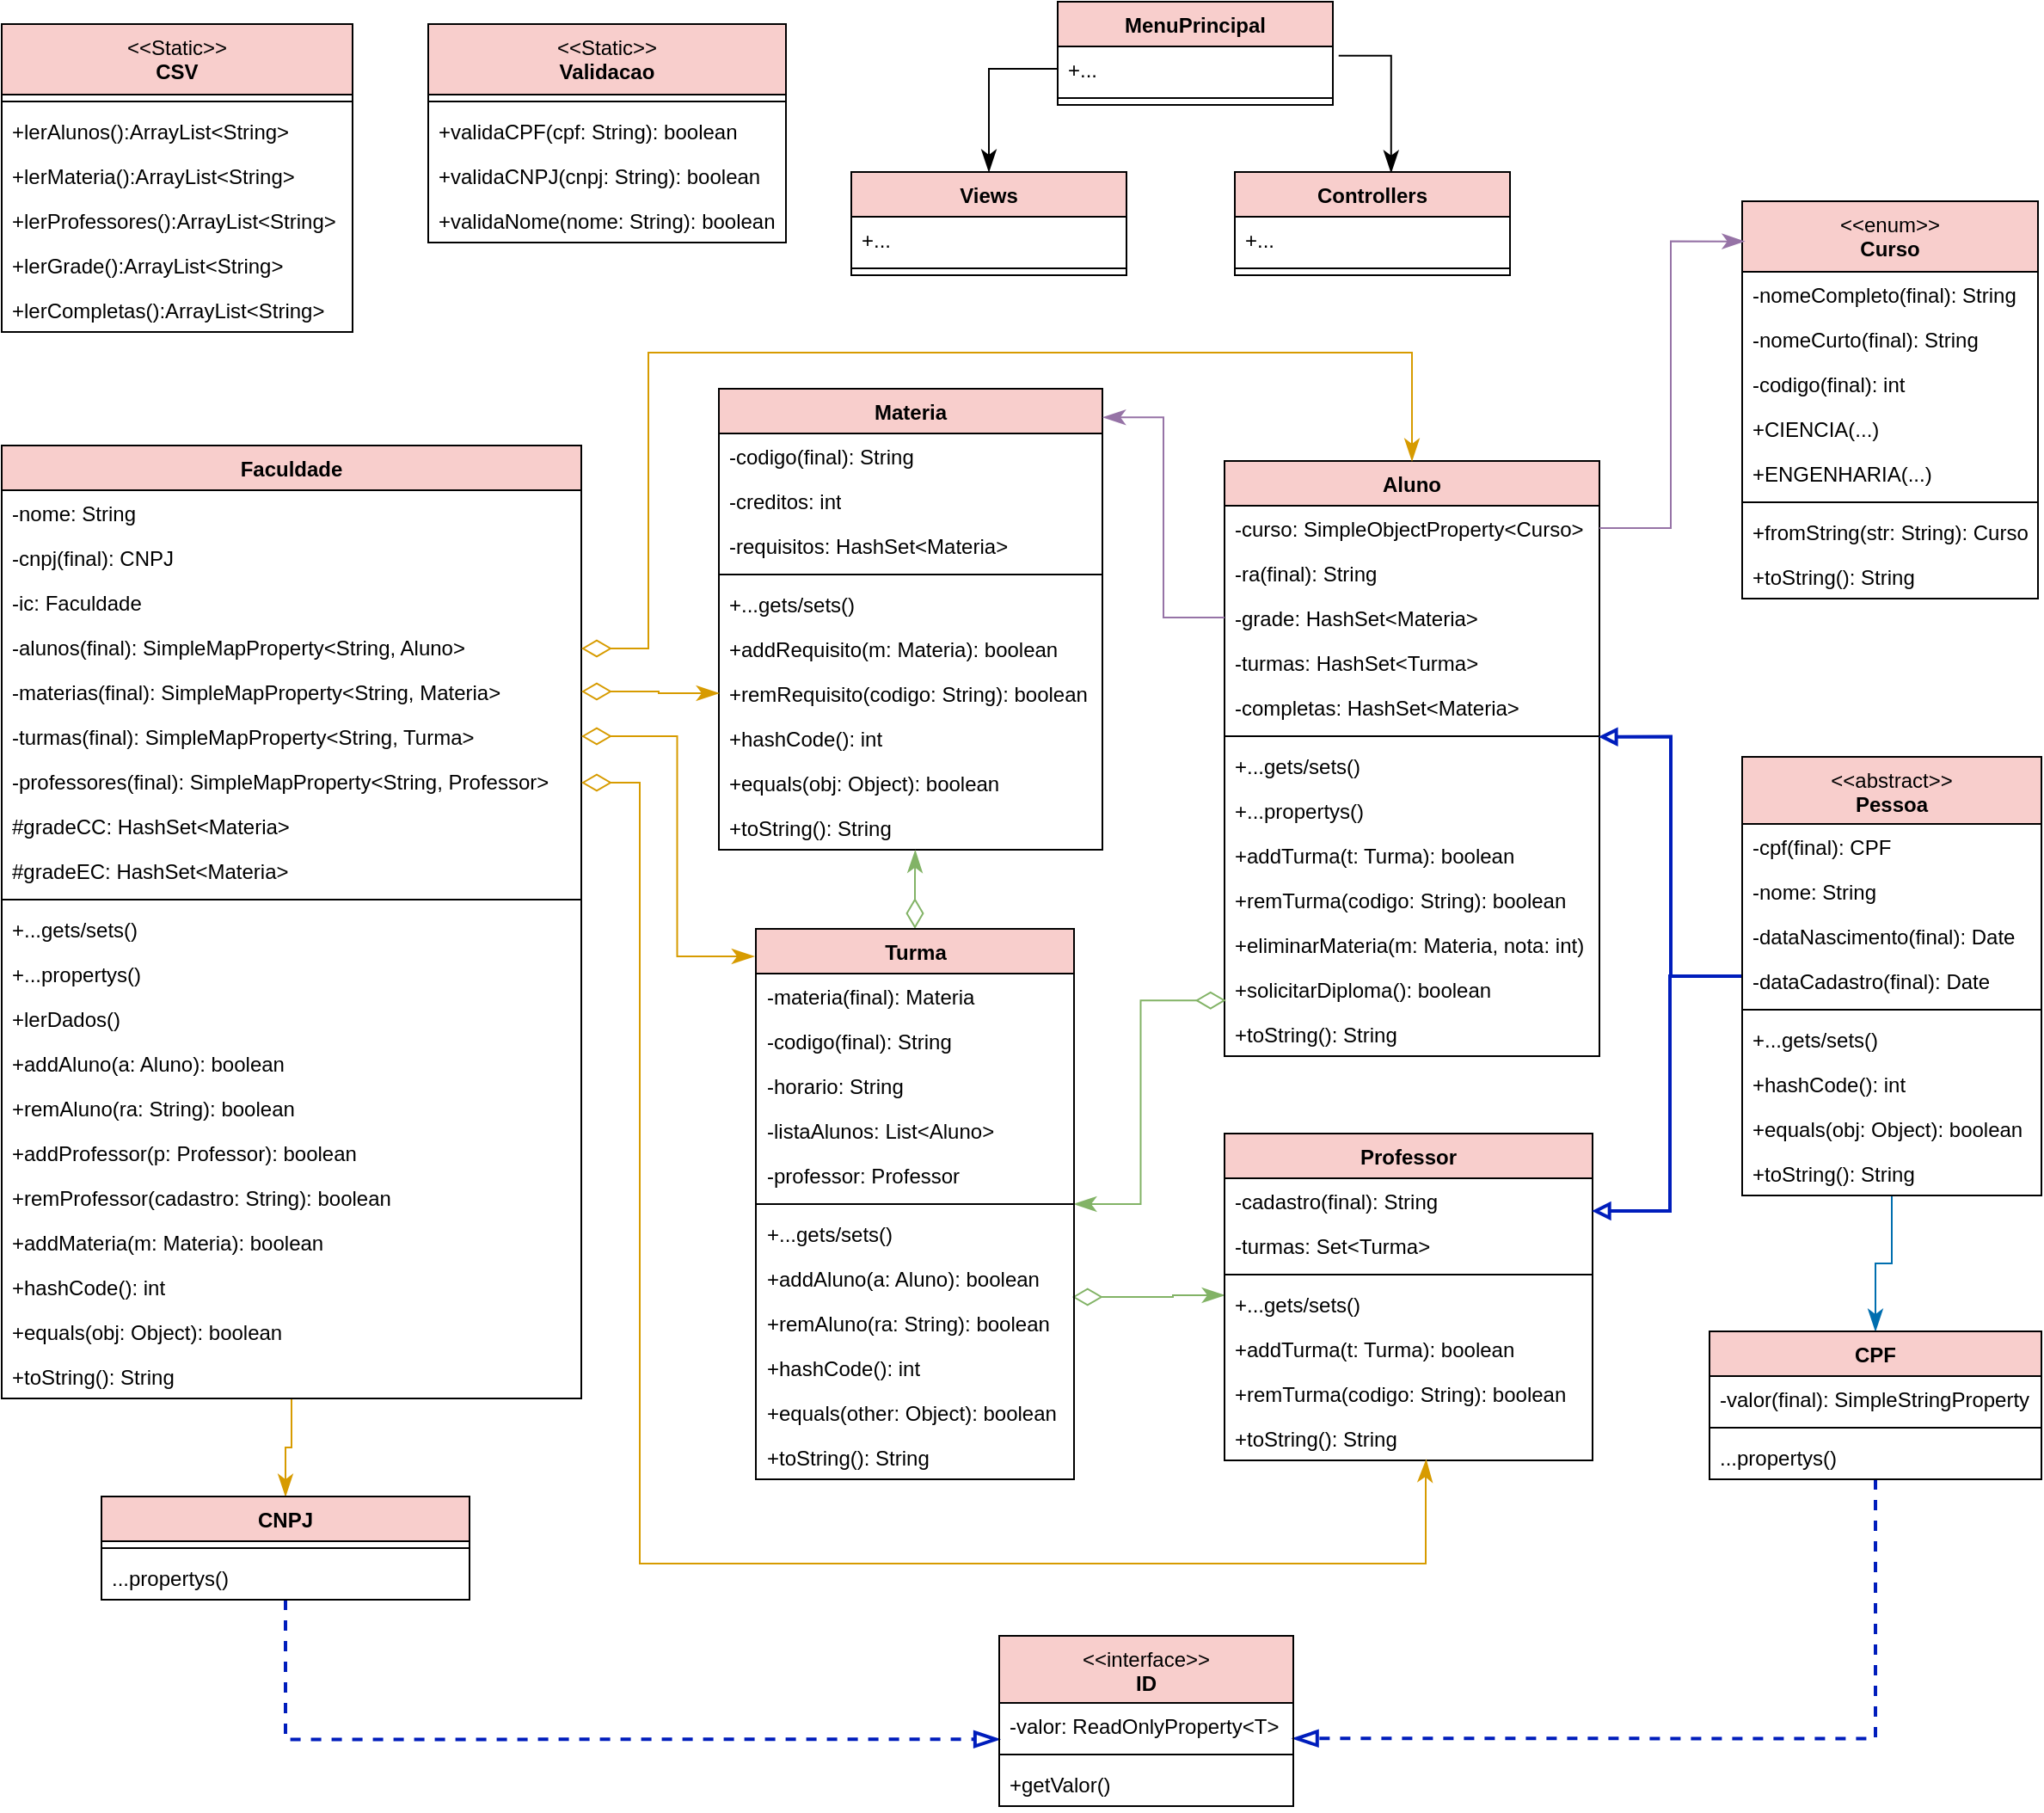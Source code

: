 <mxfile version="21.5.0" type="google">
  <diagram id="C5RBs43oDa-KdzZeNtuy" name="Page-1">
    <mxGraphModel grid="0" page="1" gridSize="10" guides="1" tooltips="1" connect="1" arrows="1" fold="1" pageScale="1" pageWidth="1654" pageHeight="1169" background="#ffffff" math="0" shadow="0">
      <root>
        <mxCell id="WIyWlLk6GJQsqaUBKTNV-0" />
        <mxCell id="WIyWlLk6GJQsqaUBKTNV-1" parent="WIyWlLk6GJQsqaUBKTNV-0" />
        <mxCell id="einmmP2v_yKHaQyav1yB-20" style="edgeStyle=orthogonalEdgeStyle;rounded=0;orthogonalLoop=1;jettySize=auto;html=1;entryX=0.5;entryY=0;entryDx=0;entryDy=0;endArrow=classicThin;endFill=1;endSize=10;fillColor=#ffe6cc;strokeColor=#d79b00;" edge="1" parent="WIyWlLk6GJQsqaUBKTNV-1" source="zkfFHV4jXpPFQw0GAbJ--0" target="j4UPO-JbJto8feKGCn2I-10">
          <mxGeometry relative="1" as="geometry" />
        </mxCell>
        <mxCell id="zkfFHV4jXpPFQw0GAbJ--0" value="Faculdade" style="swimlane;fontStyle=1;align=center;verticalAlign=top;childLayout=stackLayout;horizontal=1;startSize=26;horizontalStack=0;resizeParent=1;resizeLast=0;collapsible=1;marginBottom=0;rounded=0;shadow=0;strokeWidth=1;fillColor=#f8cecc;strokeColor=#000000;" vertex="1" parent="WIyWlLk6GJQsqaUBKTNV-1">
          <mxGeometry x="24" y="279" width="337" height="554" as="geometry">
            <mxRectangle x="220" y="120" width="160" height="26" as="alternateBounds" />
          </mxGeometry>
        </mxCell>
        <mxCell id="zkfFHV4jXpPFQw0GAbJ--1" value="-nome: String" style="text;align=left;verticalAlign=top;spacingLeft=4;spacingRight=4;overflow=hidden;rotatable=0;points=[[0,0.5],[1,0.5]];portConstraint=eastwest;" vertex="1" parent="zkfFHV4jXpPFQw0GAbJ--0">
          <mxGeometry y="26" width="337" height="26" as="geometry" />
        </mxCell>
        <mxCell id="zkfFHV4jXpPFQw0GAbJ--2" value="-cnpj(final): CNPJ" style="text;align=left;verticalAlign=top;spacingLeft=4;spacingRight=4;overflow=hidden;rotatable=0;points=[[0,0.5],[1,0.5]];portConstraint=eastwest;rounded=0;shadow=0;html=0;strokeColor=none;" vertex="1" parent="zkfFHV4jXpPFQw0GAbJ--0">
          <mxGeometry y="52" width="337" height="26" as="geometry" />
        </mxCell>
        <mxCell id="dNu14H7nWI736_Bt5xjS-25" value="-ic: Faculdade" style="text;strokeColor=none;fillColor=none;align=left;verticalAlign=top;spacingLeft=4;spacingRight=4;overflow=hidden;rotatable=0;points=[[0,0.5],[1,0.5]];portConstraint=eastwest;whiteSpace=wrap;html=1;" vertex="1" parent="zkfFHV4jXpPFQw0GAbJ--0">
          <mxGeometry y="78" width="337" height="26" as="geometry" />
        </mxCell>
        <mxCell id="2K3gw-N-_aGc9L_W_P5B-11" value="-alunos(final): SimpleMapProperty&amp;lt;String, Aluno&amp;gt;" style="text;strokeColor=none;fillColor=none;align=left;verticalAlign=top;spacingLeft=4;spacingRight=4;overflow=hidden;rotatable=0;points=[[0,0.5],[1,0.5]];portConstraint=eastwest;whiteSpace=wrap;html=1;" vertex="1" parent="zkfFHV4jXpPFQw0GAbJ--0">
          <mxGeometry y="104" width="337" height="26" as="geometry" />
        </mxCell>
        <mxCell id="9iPvFGkwSyXuXcu3khDz-5" value="-materias(final): SimpleMapProperty&amp;lt;String, Materia&amp;gt;" style="text;strokeColor=none;fillColor=none;align=left;verticalAlign=top;spacingLeft=4;spacingRight=4;overflow=hidden;rotatable=0;points=[[0,0.5],[1,0.5]];portConstraint=eastwest;whiteSpace=wrap;html=1;" vertex="1" parent="zkfFHV4jXpPFQw0GAbJ--0">
          <mxGeometry y="130" width="337" height="26" as="geometry" />
        </mxCell>
        <mxCell id="9iPvFGkwSyXuXcu3khDz-6" value="-turmas(final): SimpleMapProperty&amp;lt;String, Turma&amp;gt;" style="text;strokeColor=none;fillColor=none;align=left;verticalAlign=top;spacingLeft=4;spacingRight=4;overflow=hidden;rotatable=0;points=[[0,0.5],[1,0.5]];portConstraint=eastwest;whiteSpace=wrap;html=1;" vertex="1" parent="zkfFHV4jXpPFQw0GAbJ--0">
          <mxGeometry y="156" width="337" height="26" as="geometry" />
        </mxCell>
        <mxCell id="9iPvFGkwSyXuXcu3khDz-3" value="-professores(final): SimpleMapProperty&amp;lt;String, Professor&amp;gt;" style="text;strokeColor=none;fillColor=none;align=left;verticalAlign=top;spacingLeft=4;spacingRight=4;overflow=hidden;rotatable=0;points=[[0,0.5],[1,0.5]];portConstraint=eastwest;whiteSpace=wrap;html=1;" vertex="1" parent="zkfFHV4jXpPFQw0GAbJ--0">
          <mxGeometry y="182" width="337" height="26" as="geometry" />
        </mxCell>
        <mxCell id="9iPvFGkwSyXuXcu3khDz-4" value="#gradeCC: HashSet&amp;lt;Materia&amp;gt;" style="text;strokeColor=none;fillColor=none;align=left;verticalAlign=top;spacingLeft=4;spacingRight=4;overflow=hidden;rotatable=0;points=[[0,0.5],[1,0.5]];portConstraint=eastwest;whiteSpace=wrap;html=1;" vertex="1" parent="zkfFHV4jXpPFQw0GAbJ--0">
          <mxGeometry y="208" width="337" height="26" as="geometry" />
        </mxCell>
        <mxCell id="9iPvFGkwSyXuXcu3khDz-2" value="#gradeEC: HashSet&amp;lt;Materia&amp;gt;" style="text;strokeColor=none;fillColor=none;align=left;verticalAlign=top;spacingLeft=4;spacingRight=4;overflow=hidden;rotatable=0;points=[[0,0.5],[1,0.5]];portConstraint=eastwest;whiteSpace=wrap;html=1;" vertex="1" parent="zkfFHV4jXpPFQw0GAbJ--0">
          <mxGeometry y="234" width="337" height="26" as="geometry" />
        </mxCell>
        <mxCell id="zkfFHV4jXpPFQw0GAbJ--4" value="" style="line;html=1;strokeWidth=1;align=left;verticalAlign=middle;spacingTop=-1;spacingLeft=3;spacingRight=3;rotatable=0;labelPosition=right;points=[];portConstraint=eastwest;" vertex="1" parent="zkfFHV4jXpPFQw0GAbJ--0">
          <mxGeometry y="260" width="337" height="8" as="geometry" />
        </mxCell>
        <mxCell id="2K3gw-N-_aGc9L_W_P5B-9" value="+...gets/sets()" style="text;strokeColor=none;fillColor=none;align=left;verticalAlign=top;spacingLeft=4;spacingRight=4;overflow=hidden;rotatable=0;points=[[0,0.5],[1,0.5]];portConstraint=eastwest;whiteSpace=wrap;html=1;" vertex="1" parent="zkfFHV4jXpPFQw0GAbJ--0">
          <mxGeometry y="268" width="337" height="26" as="geometry" />
        </mxCell>
        <mxCell id="j4UPO-JbJto8feKGCn2I-0" value="+...propertys()" style="text;strokeColor=none;fillColor=none;align=left;verticalAlign=top;spacingLeft=4;spacingRight=4;overflow=hidden;rotatable=0;points=[[0,0.5],[1,0.5]];portConstraint=eastwest;whiteSpace=wrap;html=1;" vertex="1" parent="zkfFHV4jXpPFQw0GAbJ--0">
          <mxGeometry y="294" width="337" height="26" as="geometry" />
        </mxCell>
        <mxCell id="9iPvFGkwSyXuXcu3khDz-7" value="+lerDados()" style="text;strokeColor=none;fillColor=none;align=left;verticalAlign=top;spacingLeft=4;spacingRight=4;overflow=hidden;rotatable=0;points=[[0,0.5],[1,0.5]];portConstraint=eastwest;whiteSpace=wrap;html=1;" vertex="1" parent="zkfFHV4jXpPFQw0GAbJ--0">
          <mxGeometry y="320" width="337" height="26" as="geometry" />
        </mxCell>
        <mxCell id="2K3gw-N-_aGc9L_W_P5B-10" value="+addAluno(a: Aluno): boolean" style="text;strokeColor=none;fillColor=none;align=left;verticalAlign=top;spacingLeft=4;spacingRight=4;overflow=hidden;rotatable=0;points=[[0,0.5],[1,0.5]];portConstraint=eastwest;whiteSpace=wrap;html=1;" vertex="1" parent="zkfFHV4jXpPFQw0GAbJ--0">
          <mxGeometry y="346" width="337" height="26" as="geometry" />
        </mxCell>
        <mxCell id="2K3gw-N-_aGc9L_W_P5B-14" value="+remAluno(ra: String): boolean" style="text;strokeColor=none;fillColor=none;align=left;verticalAlign=top;spacingLeft=4;spacingRight=4;overflow=hidden;rotatable=0;points=[[0,0.5],[1,0.5]];portConstraint=eastwest;whiteSpace=wrap;html=1;" vertex="1" parent="zkfFHV4jXpPFQw0GAbJ--0">
          <mxGeometry y="372" width="337" height="26" as="geometry" />
        </mxCell>
        <mxCell id="2K3gw-N-_aGc9L_W_P5B-15" value="+addProfessor(p: Professor): boolean" style="text;strokeColor=none;fillColor=none;align=left;verticalAlign=top;spacingLeft=4;spacingRight=4;overflow=hidden;rotatable=0;points=[[0,0.5],[1,0.5]];portConstraint=eastwest;whiteSpace=wrap;html=1;" vertex="1" parent="zkfFHV4jXpPFQw0GAbJ--0">
          <mxGeometry y="398" width="337" height="26" as="geometry" />
        </mxCell>
        <mxCell id="2K3gw-N-_aGc9L_W_P5B-16" value="+remProfessor(cadastro: String): boolean" style="text;strokeColor=none;fillColor=none;align=left;verticalAlign=top;spacingLeft=4;spacingRight=4;overflow=hidden;rotatable=0;points=[[0,0.5],[1,0.5]];portConstraint=eastwest;whiteSpace=wrap;html=1;" vertex="1" parent="zkfFHV4jXpPFQw0GAbJ--0">
          <mxGeometry y="424" width="337" height="26" as="geometry" />
        </mxCell>
        <mxCell id="2K3gw-N-_aGc9L_W_P5B-17" value="+addMateria(m: Materia): boolean" style="text;strokeColor=none;fillColor=none;align=left;verticalAlign=top;spacingLeft=4;spacingRight=4;overflow=hidden;rotatable=0;points=[[0,0.5],[1,0.5]];portConstraint=eastwest;whiteSpace=wrap;html=1;" vertex="1" parent="zkfFHV4jXpPFQw0GAbJ--0">
          <mxGeometry y="450" width="337" height="26" as="geometry" />
        </mxCell>
        <mxCell id="2K3gw-N-_aGc9L_W_P5B-19" value="+hashCode(): int" style="text;strokeColor=none;fillColor=none;align=left;verticalAlign=top;spacingLeft=4;spacingRight=4;overflow=hidden;rotatable=0;points=[[0,0.5],[1,0.5]];portConstraint=eastwest;whiteSpace=wrap;html=1;" vertex="1" parent="zkfFHV4jXpPFQw0GAbJ--0">
          <mxGeometry y="476" width="337" height="26" as="geometry" />
        </mxCell>
        <mxCell id="2K3gw-N-_aGc9L_W_P5B-20" value="+equals(obj: Object): boolean" style="text;strokeColor=none;fillColor=none;align=left;verticalAlign=top;spacingLeft=4;spacingRight=4;overflow=hidden;rotatable=0;points=[[0,0.5],[1,0.5]];portConstraint=eastwest;whiteSpace=wrap;html=1;" vertex="1" parent="zkfFHV4jXpPFQw0GAbJ--0">
          <mxGeometry y="502" width="337" height="26" as="geometry" />
        </mxCell>
        <mxCell id="2K3gw-N-_aGc9L_W_P5B-18" value="+toString(): String" style="text;strokeColor=none;fillColor=none;align=left;verticalAlign=top;spacingLeft=4;spacingRight=4;overflow=hidden;rotatable=0;points=[[0,0.5],[1,0.5]];portConstraint=eastwest;whiteSpace=wrap;html=1;" vertex="1" parent="zkfFHV4jXpPFQw0GAbJ--0">
          <mxGeometry y="528" width="337" height="26" as="geometry" />
        </mxCell>
        <mxCell id="2K3gw-N-_aGc9L_W_P5B-2" value="Aluno" style="swimlane;fontStyle=1;align=center;verticalAlign=top;childLayout=stackLayout;horizontal=1;startSize=26;horizontalStack=0;resizeParent=1;resizeParentMax=0;resizeLast=0;collapsible=1;marginBottom=0;whiteSpace=wrap;html=1;fillColor=#f8cecc;strokeColor=#000000;" vertex="1" parent="WIyWlLk6GJQsqaUBKTNV-1">
          <mxGeometry x="735" y="288" width="218" height="346" as="geometry" />
        </mxCell>
        <mxCell id="2K3gw-N-_aGc9L_W_P5B-3" value="-curso: SimpleObjectProperty&amp;lt;Curso&amp;gt;" style="text;strokeColor=none;fillColor=none;align=left;verticalAlign=top;spacingLeft=4;spacingRight=4;overflow=hidden;rotatable=0;points=[[0,0.5],[1,0.5]];portConstraint=eastwest;whiteSpace=wrap;html=1;" vertex="1" parent="2K3gw-N-_aGc9L_W_P5B-2">
          <mxGeometry y="26" width="218" height="26" as="geometry" />
        </mxCell>
        <mxCell id="2K3gw-N-_aGc9L_W_P5B-27" value="-ra(final): String" style="text;strokeColor=none;fillColor=none;align=left;verticalAlign=top;spacingLeft=4;spacingRight=4;overflow=hidden;rotatable=0;points=[[0,0.5],[1,0.5]];portConstraint=eastwest;whiteSpace=wrap;html=1;" vertex="1" parent="2K3gw-N-_aGc9L_W_P5B-2">
          <mxGeometry y="52" width="218" height="26" as="geometry" />
        </mxCell>
        <mxCell id="2K3gw-N-_aGc9L_W_P5B-26" value="-grade: HashSet&amp;lt;Materia&amp;gt;" style="text;strokeColor=none;fillColor=none;align=left;verticalAlign=top;spacingLeft=4;spacingRight=4;overflow=hidden;rotatable=0;points=[[0,0.5],[1,0.5]];portConstraint=eastwest;whiteSpace=wrap;html=1;" vertex="1" parent="2K3gw-N-_aGc9L_W_P5B-2">
          <mxGeometry y="78" width="218" height="26" as="geometry" />
        </mxCell>
        <mxCell id="2K3gw-N-_aGc9L_W_P5B-25" value="-turmas: HashSet&amp;lt;Turma&amp;gt;" style="text;strokeColor=none;fillColor=none;align=left;verticalAlign=top;spacingLeft=4;spacingRight=4;overflow=hidden;rotatable=0;points=[[0,0.5],[1,0.5]];portConstraint=eastwest;whiteSpace=wrap;html=1;" vertex="1" parent="2K3gw-N-_aGc9L_W_P5B-2">
          <mxGeometry y="104" width="218" height="26" as="geometry" />
        </mxCell>
        <mxCell id="9iPvFGkwSyXuXcu3khDz-0" value="-completas: HashSet&amp;lt;Materia&amp;gt;" style="text;strokeColor=none;fillColor=none;align=left;verticalAlign=top;spacingLeft=4;spacingRight=4;overflow=hidden;rotatable=0;points=[[0,0.5],[1,0.5]];portConstraint=eastwest;whiteSpace=wrap;html=1;" vertex="1" parent="2K3gw-N-_aGc9L_W_P5B-2">
          <mxGeometry y="130" width="218" height="26" as="geometry" />
        </mxCell>
        <mxCell id="2K3gw-N-_aGc9L_W_P5B-4" value="" style="line;strokeWidth=1;fillColor=none;align=left;verticalAlign=middle;spacingTop=-1;spacingLeft=3;spacingRight=3;rotatable=0;labelPosition=right;points=[];portConstraint=eastwest;strokeColor=inherit;" vertex="1" parent="2K3gw-N-_aGc9L_W_P5B-2">
          <mxGeometry y="156" width="218" height="8" as="geometry" />
        </mxCell>
        <mxCell id="2K3gw-N-_aGc9L_W_P5B-28" value="+...gets/sets()" style="text;strokeColor=none;fillColor=none;align=left;verticalAlign=top;spacingLeft=4;spacingRight=4;overflow=hidden;rotatable=0;points=[[0,0.5],[1,0.5]];portConstraint=eastwest;whiteSpace=wrap;html=1;" vertex="1" parent="2K3gw-N-_aGc9L_W_P5B-2">
          <mxGeometry y="164" width="218" height="26" as="geometry" />
        </mxCell>
        <mxCell id="j4UPO-JbJto8feKGCn2I-1" value="+...propertys()" style="text;strokeColor=none;fillColor=none;align=left;verticalAlign=top;spacingLeft=4;spacingRight=4;overflow=hidden;rotatable=0;points=[[0,0.5],[1,0.5]];portConstraint=eastwest;whiteSpace=wrap;html=1;" vertex="1" parent="2K3gw-N-_aGc9L_W_P5B-2">
          <mxGeometry y="190" width="218" height="26" as="geometry" />
        </mxCell>
        <mxCell id="2K3gw-N-_aGc9L_W_P5B-29" value="+addTurma(t: Turma): boolean" style="text;strokeColor=none;fillColor=none;align=left;verticalAlign=top;spacingLeft=4;spacingRight=4;overflow=hidden;rotatable=0;points=[[0,0.5],[1,0.5]];portConstraint=eastwest;whiteSpace=wrap;html=1;" vertex="1" parent="2K3gw-N-_aGc9L_W_P5B-2">
          <mxGeometry y="216" width="218" height="26" as="geometry" />
        </mxCell>
        <mxCell id="2K3gw-N-_aGc9L_W_P5B-5" value="+remTurma(codigo: String): boolean" style="text;strokeColor=none;fillColor=none;align=left;verticalAlign=top;spacingLeft=4;spacingRight=4;overflow=hidden;rotatable=0;points=[[0,0.5],[1,0.5]];portConstraint=eastwest;whiteSpace=wrap;html=1;" vertex="1" parent="2K3gw-N-_aGc9L_W_P5B-2">
          <mxGeometry y="242" width="218" height="26" as="geometry" />
        </mxCell>
        <mxCell id="2K3gw-N-_aGc9L_W_P5B-30" value="+eliminarMateria(m: Materia, nota: int)" style="text;strokeColor=none;fillColor=none;align=left;verticalAlign=top;spacingLeft=4;spacingRight=4;overflow=hidden;rotatable=0;points=[[0,0.5],[1,0.5]];portConstraint=eastwest;whiteSpace=wrap;html=1;" vertex="1" parent="2K3gw-N-_aGc9L_W_P5B-2">
          <mxGeometry y="268" width="218" height="26" as="geometry" />
        </mxCell>
        <mxCell id="9iPvFGkwSyXuXcu3khDz-1" value="+solicitarDiploma(): boolean" style="text;strokeColor=none;fillColor=none;align=left;verticalAlign=top;spacingLeft=4;spacingRight=4;overflow=hidden;rotatable=0;points=[[0,0.5],[1,0.5]];portConstraint=eastwest;whiteSpace=wrap;html=1;" vertex="1" parent="2K3gw-N-_aGc9L_W_P5B-2">
          <mxGeometry y="294" width="218" height="26" as="geometry" />
        </mxCell>
        <mxCell id="2K3gw-N-_aGc9L_W_P5B-31" value="+toString(): String" style="text;strokeColor=none;fillColor=none;align=left;verticalAlign=top;spacingLeft=4;spacingRight=4;overflow=hidden;rotatable=0;points=[[0,0.5],[1,0.5]];portConstraint=eastwest;whiteSpace=wrap;html=1;" vertex="1" parent="2K3gw-N-_aGc9L_W_P5B-2">
          <mxGeometry y="320" width="218" height="26" as="geometry" />
        </mxCell>
        <mxCell id="2K3gw-N-_aGc9L_W_P5B-32" value="Materia" style="swimlane;fontStyle=1;align=center;verticalAlign=top;childLayout=stackLayout;horizontal=1;startSize=26;horizontalStack=0;resizeParent=1;resizeParentMax=0;resizeLast=0;collapsible=1;marginBottom=0;whiteSpace=wrap;html=1;fillColor=#f8cecc;strokeColor=#000000;" vertex="1" parent="WIyWlLk6GJQsqaUBKTNV-1">
          <mxGeometry x="441" y="246" width="223" height="268" as="geometry" />
        </mxCell>
        <mxCell id="2K3gw-N-_aGc9L_W_P5B-33" value="-codigo(final): String" style="text;strokeColor=none;fillColor=none;align=left;verticalAlign=top;spacingLeft=4;spacingRight=4;overflow=hidden;rotatable=0;points=[[0,0.5],[1,0.5]];portConstraint=eastwest;whiteSpace=wrap;html=1;" vertex="1" parent="2K3gw-N-_aGc9L_W_P5B-32">
          <mxGeometry y="26" width="223" height="26" as="geometry" />
        </mxCell>
        <mxCell id="dNu14H7nWI736_Bt5xjS-27" value="-creditos: int" style="text;strokeColor=none;fillColor=none;align=left;verticalAlign=top;spacingLeft=4;spacingRight=4;overflow=hidden;rotatable=0;points=[[0,0.5],[1,0.5]];portConstraint=eastwest;whiteSpace=wrap;html=1;" vertex="1" parent="2K3gw-N-_aGc9L_W_P5B-32">
          <mxGeometry y="52" width="223" height="26" as="geometry" />
        </mxCell>
        <mxCell id="2K3gw-N-_aGc9L_W_P5B-35" value="-requisitos: HashSet&amp;lt;Materia&amp;gt;" style="text;strokeColor=none;fillColor=none;align=left;verticalAlign=top;spacingLeft=4;spacingRight=4;overflow=hidden;rotatable=0;points=[[0,0.5],[1,0.5]];portConstraint=eastwest;whiteSpace=wrap;html=1;" vertex="1" parent="2K3gw-N-_aGc9L_W_P5B-32">
          <mxGeometry y="78" width="223" height="26" as="geometry" />
        </mxCell>
        <mxCell id="2K3gw-N-_aGc9L_W_P5B-37" value="" style="line;strokeWidth=1;fillColor=none;align=left;verticalAlign=middle;spacingTop=-1;spacingLeft=3;spacingRight=3;rotatable=0;labelPosition=right;points=[];portConstraint=eastwest;strokeColor=inherit;" vertex="1" parent="2K3gw-N-_aGc9L_W_P5B-32">
          <mxGeometry y="104" width="223" height="8" as="geometry" />
        </mxCell>
        <mxCell id="2K3gw-N-_aGc9L_W_P5B-38" value="+...gets/sets()" style="text;strokeColor=none;fillColor=none;align=left;verticalAlign=top;spacingLeft=4;spacingRight=4;overflow=hidden;rotatable=0;points=[[0,0.5],[1,0.5]];portConstraint=eastwest;whiteSpace=wrap;html=1;" vertex="1" parent="2K3gw-N-_aGc9L_W_P5B-32">
          <mxGeometry y="112" width="223" height="26" as="geometry" />
        </mxCell>
        <mxCell id="2K3gw-N-_aGc9L_W_P5B-88" value="+addRequisito(m: Materia): boolean" style="text;strokeColor=none;fillColor=none;align=left;verticalAlign=top;spacingLeft=4;spacingRight=4;overflow=hidden;rotatable=0;points=[[0,0.5],[1,0.5]];portConstraint=eastwest;whiteSpace=wrap;html=1;" vertex="1" parent="2K3gw-N-_aGc9L_W_P5B-32">
          <mxGeometry y="138" width="223" height="26" as="geometry" />
        </mxCell>
        <mxCell id="2K3gw-N-_aGc9L_W_P5B-89" value="+remRequisito(codigo: String): boolean" style="text;strokeColor=none;fillColor=none;align=left;verticalAlign=top;spacingLeft=4;spacingRight=4;overflow=hidden;rotatable=0;points=[[0,0.5],[1,0.5]];portConstraint=eastwest;whiteSpace=wrap;html=1;" vertex="1" parent="2K3gw-N-_aGc9L_W_P5B-32">
          <mxGeometry y="164" width="223" height="26" as="geometry" />
        </mxCell>
        <mxCell id="2K3gw-N-_aGc9L_W_P5B-39" value="+hashCode(): int" style="text;strokeColor=none;fillColor=none;align=left;verticalAlign=top;spacingLeft=4;spacingRight=4;overflow=hidden;rotatable=0;points=[[0,0.5],[1,0.5]];portConstraint=eastwest;whiteSpace=wrap;html=1;" vertex="1" parent="2K3gw-N-_aGc9L_W_P5B-32">
          <mxGeometry y="190" width="223" height="26" as="geometry" />
        </mxCell>
        <mxCell id="2K3gw-N-_aGc9L_W_P5B-40" value="+equals(obj: Object): boolean" style="text;strokeColor=none;fillColor=none;align=left;verticalAlign=top;spacingLeft=4;spacingRight=4;overflow=hidden;rotatable=0;points=[[0,0.5],[1,0.5]];portConstraint=eastwest;whiteSpace=wrap;html=1;" vertex="1" parent="2K3gw-N-_aGc9L_W_P5B-32">
          <mxGeometry y="216" width="223" height="26" as="geometry" />
        </mxCell>
        <mxCell id="2K3gw-N-_aGc9L_W_P5B-42" value="+toString(): String" style="text;strokeColor=none;fillColor=none;align=left;verticalAlign=top;spacingLeft=4;spacingRight=4;overflow=hidden;rotatable=0;points=[[0,0.5],[1,0.5]];portConstraint=eastwest;whiteSpace=wrap;html=1;" vertex="1" parent="2K3gw-N-_aGc9L_W_P5B-32">
          <mxGeometry y="242" width="223" height="26" as="geometry" />
        </mxCell>
        <mxCell id="einmmP2v_yKHaQyav1yB-3" style="edgeStyle=orthogonalEdgeStyle;rounded=0;orthogonalLoop=1;jettySize=auto;html=1;entryX=0.994;entryY=0.923;entryDx=0;entryDy=0;entryPerimeter=0;startArrow=classicThin;startFill=1;strokeWidth=1;targetPerimeterSpacing=0;endSize=15;startSize=10;endArrow=diamondThin;endFill=0;fillColor=#d5e8d4;strokeColor=#82b366;" edge="1" parent="WIyWlLk6GJQsqaUBKTNV-1" source="2K3gw-N-_aGc9L_W_P5B-44" target="2K3gw-N-_aGc9L_W_P5B-62">
          <mxGeometry relative="1" as="geometry">
            <Array as="points">
              <mxPoint x="705" y="773" />
              <mxPoint x="705" y="774" />
            </Array>
          </mxGeometry>
        </mxCell>
        <mxCell id="2K3gw-N-_aGc9L_W_P5B-44" value="Professor" style="swimlane;fontStyle=1;align=center;verticalAlign=top;childLayout=stackLayout;horizontal=1;startSize=26;horizontalStack=0;resizeParent=1;resizeParentMax=0;resizeLast=0;collapsible=1;marginBottom=0;whiteSpace=wrap;html=1;fillColor=#f8cecc;strokeColor=#000000;" vertex="1" parent="WIyWlLk6GJQsqaUBKTNV-1">
          <mxGeometry x="735" y="679" width="214" height="190" as="geometry" />
        </mxCell>
        <mxCell id="2K3gw-N-_aGc9L_W_P5B-46" value="-cadastro(final): String" style="text;strokeColor=none;fillColor=none;align=left;verticalAlign=top;spacingLeft=4;spacingRight=4;overflow=hidden;rotatable=0;points=[[0,0.5],[1,0.5]];portConstraint=eastwest;whiteSpace=wrap;html=1;" vertex="1" parent="2K3gw-N-_aGc9L_W_P5B-44">
          <mxGeometry y="26" width="214" height="26" as="geometry" />
        </mxCell>
        <mxCell id="2K3gw-N-_aGc9L_W_P5B-48" value="-turmas: Set&amp;lt;Turma&amp;gt;" style="text;strokeColor=none;fillColor=none;align=left;verticalAlign=top;spacingLeft=4;spacingRight=4;overflow=hidden;rotatable=0;points=[[0,0.5],[1,0.5]];portConstraint=eastwest;whiteSpace=wrap;html=1;" vertex="1" parent="2K3gw-N-_aGc9L_W_P5B-44">
          <mxGeometry y="52" width="214" height="26" as="geometry" />
        </mxCell>
        <mxCell id="2K3gw-N-_aGc9L_W_P5B-49" value="" style="line;strokeWidth=1;fillColor=none;align=left;verticalAlign=middle;spacingTop=-1;spacingLeft=3;spacingRight=3;rotatable=0;labelPosition=right;points=[];portConstraint=eastwest;strokeColor=inherit;" vertex="1" parent="2K3gw-N-_aGc9L_W_P5B-44">
          <mxGeometry y="78" width="214" height="8" as="geometry" />
        </mxCell>
        <mxCell id="2K3gw-N-_aGc9L_W_P5B-50" value="+...gets/sets()" style="text;strokeColor=none;fillColor=none;align=left;verticalAlign=top;spacingLeft=4;spacingRight=4;overflow=hidden;rotatable=0;points=[[0,0.5],[1,0.5]];portConstraint=eastwest;whiteSpace=wrap;html=1;" vertex="1" parent="2K3gw-N-_aGc9L_W_P5B-44">
          <mxGeometry y="86" width="214" height="26" as="geometry" />
        </mxCell>
        <mxCell id="2K3gw-N-_aGc9L_W_P5B-52" value="+addTurma(t: Turma): boolean" style="text;strokeColor=none;fillColor=none;align=left;verticalAlign=top;spacingLeft=4;spacingRight=4;overflow=hidden;rotatable=0;points=[[0,0.5],[1,0.5]];portConstraint=eastwest;whiteSpace=wrap;html=1;" vertex="1" parent="2K3gw-N-_aGc9L_W_P5B-44">
          <mxGeometry y="112" width="214" height="26" as="geometry" />
        </mxCell>
        <mxCell id="2K3gw-N-_aGc9L_W_P5B-53" value="+remTurma(codigo: String): boolean" style="text;strokeColor=none;fillColor=none;align=left;verticalAlign=top;spacingLeft=4;spacingRight=4;overflow=hidden;rotatable=0;points=[[0,0.5],[1,0.5]];portConstraint=eastwest;whiteSpace=wrap;html=1;" vertex="1" parent="2K3gw-N-_aGc9L_W_P5B-44">
          <mxGeometry y="138" width="214" height="26" as="geometry" />
        </mxCell>
        <mxCell id="2K3gw-N-_aGc9L_W_P5B-54" value="+toString(): String" style="text;strokeColor=none;fillColor=none;align=left;verticalAlign=top;spacingLeft=4;spacingRight=4;overflow=hidden;rotatable=0;points=[[0,0.5],[1,0.5]];portConstraint=eastwest;whiteSpace=wrap;html=1;" vertex="1" parent="2K3gw-N-_aGc9L_W_P5B-44">
          <mxGeometry y="164" width="214" height="26" as="geometry" />
        </mxCell>
        <mxCell id="einmmP2v_yKHaQyav1yB-4" style="edgeStyle=orthogonalEdgeStyle;rounded=0;orthogonalLoop=1;jettySize=auto;html=1;endArrow=classicThin;endFill=1;startArrow=diamondThin;startFill=0;endSize=10;startSize=15;entryX=0.512;entryY=1.013;entryDx=0;entryDy=0;entryPerimeter=0;fillColor=#d5e8d4;strokeColor=#82b366;" edge="1" parent="WIyWlLk6GJQsqaUBKTNV-1" source="2K3gw-N-_aGc9L_W_P5B-55" target="2K3gw-N-_aGc9L_W_P5B-42">
          <mxGeometry relative="1" as="geometry">
            <mxPoint x="555" y="517.2" as="targetPoint" />
          </mxGeometry>
        </mxCell>
        <mxCell id="einmmP2v_yKHaQyav1yB-5" style="edgeStyle=orthogonalEdgeStyle;rounded=0;orthogonalLoop=1;jettySize=auto;html=1;entryX=0.004;entryY=0.754;entryDx=0;entryDy=0;entryPerimeter=0;endArrow=diamondThin;endFill=0;endSize=15;startArrow=classicThin;startFill=1;startSize=10;fillColor=#d5e8d4;strokeColor=#82b366;" edge="1" parent="WIyWlLk6GJQsqaUBKTNV-1" source="2K3gw-N-_aGc9L_W_P5B-55" target="9iPvFGkwSyXuXcu3khDz-1">
          <mxGeometry relative="1" as="geometry" />
        </mxCell>
        <mxCell id="2K3gw-N-_aGc9L_W_P5B-55" value="Turma" style="swimlane;fontStyle=1;align=center;verticalAlign=top;childLayout=stackLayout;horizontal=1;startSize=26;horizontalStack=0;resizeParent=1;resizeParentMax=0;resizeLast=0;collapsible=1;marginBottom=0;whiteSpace=wrap;html=1;fillColor=#f8cecc;strokeColor=#000000;" vertex="1" parent="WIyWlLk6GJQsqaUBKTNV-1">
          <mxGeometry x="462.5" y="560" width="185" height="320" as="geometry" />
        </mxCell>
        <mxCell id="2K3gw-N-_aGc9L_W_P5B-57" value="-materia(final): Materia" style="text;strokeColor=none;fillColor=none;align=left;verticalAlign=top;spacingLeft=4;spacingRight=4;overflow=hidden;rotatable=0;points=[[0,0.5],[1,0.5]];portConstraint=eastwest;whiteSpace=wrap;html=1;" vertex="1" parent="2K3gw-N-_aGc9L_W_P5B-55">
          <mxGeometry y="26" width="185" height="26" as="geometry" />
        </mxCell>
        <mxCell id="2K3gw-N-_aGc9L_W_P5B-56" value="-codigo(final): String" style="text;strokeColor=none;fillColor=none;align=left;verticalAlign=top;spacingLeft=4;spacingRight=4;overflow=hidden;rotatable=0;points=[[0,0.5],[1,0.5]];portConstraint=eastwest;whiteSpace=wrap;html=1;" vertex="1" parent="2K3gw-N-_aGc9L_W_P5B-55">
          <mxGeometry y="52" width="185" height="26" as="geometry" />
        </mxCell>
        <mxCell id="j4UPO-JbJto8feKGCn2I-51" value="-horario: String" style="text;strokeColor=none;fillColor=none;align=left;verticalAlign=top;spacingLeft=4;spacingRight=4;overflow=hidden;rotatable=0;points=[[0,0.5],[1,0.5]];portConstraint=eastwest;whiteSpace=wrap;html=1;" vertex="1" parent="2K3gw-N-_aGc9L_W_P5B-55">
          <mxGeometry y="78" width="185" height="26" as="geometry" />
        </mxCell>
        <mxCell id="dNu14H7nWI736_Bt5xjS-18" value="-listaAlunos: List&amp;lt;Aluno&amp;gt;" style="text;strokeColor=none;fillColor=none;align=left;verticalAlign=top;spacingLeft=4;spacingRight=4;overflow=hidden;rotatable=0;points=[[0,0.5],[1,0.5]];portConstraint=eastwest;whiteSpace=wrap;html=1;" vertex="1" parent="2K3gw-N-_aGc9L_W_P5B-55">
          <mxGeometry y="104" width="185" height="26" as="geometry" />
        </mxCell>
        <mxCell id="2K3gw-N-_aGc9L_W_P5B-59" value="-professor: Professor" style="text;strokeColor=none;fillColor=none;align=left;verticalAlign=top;spacingLeft=4;spacingRight=4;overflow=hidden;rotatable=0;points=[[0,0.5],[1,0.5]];portConstraint=eastwest;whiteSpace=wrap;html=1;" vertex="1" parent="2K3gw-N-_aGc9L_W_P5B-55">
          <mxGeometry y="130" width="185" height="26" as="geometry" />
        </mxCell>
        <mxCell id="2K3gw-N-_aGc9L_W_P5B-60" value="" style="line;strokeWidth=1;fillColor=none;align=left;verticalAlign=middle;spacingTop=-1;spacingLeft=3;spacingRight=3;rotatable=0;labelPosition=right;points=[];portConstraint=eastwest;strokeColor=inherit;" vertex="1" parent="2K3gw-N-_aGc9L_W_P5B-55">
          <mxGeometry y="156" width="185" height="8" as="geometry" />
        </mxCell>
        <mxCell id="2K3gw-N-_aGc9L_W_P5B-61" value="+...gets/sets()" style="text;strokeColor=none;fillColor=none;align=left;verticalAlign=top;spacingLeft=4;spacingRight=4;overflow=hidden;rotatable=0;points=[[0,0.5],[1,0.5]];portConstraint=eastwest;whiteSpace=wrap;html=1;" vertex="1" parent="2K3gw-N-_aGc9L_W_P5B-55">
          <mxGeometry y="164" width="185" height="26" as="geometry" />
        </mxCell>
        <mxCell id="2K3gw-N-_aGc9L_W_P5B-62" value="+addAluno(a: Aluno): boolean" style="text;strokeColor=none;fillColor=none;align=left;verticalAlign=top;spacingLeft=4;spacingRight=4;overflow=hidden;rotatable=0;points=[[0,0.5],[1,0.5]];portConstraint=eastwest;whiteSpace=wrap;html=1;" vertex="1" parent="2K3gw-N-_aGc9L_W_P5B-55">
          <mxGeometry y="190" width="185" height="26" as="geometry" />
        </mxCell>
        <mxCell id="2K3gw-N-_aGc9L_W_P5B-63" value="+remAluno(ra: String): boolean" style="text;strokeColor=none;fillColor=none;align=left;verticalAlign=top;spacingLeft=4;spacingRight=4;overflow=hidden;rotatable=0;points=[[0,0.5],[1,0.5]];portConstraint=eastwest;whiteSpace=wrap;html=1;" vertex="1" parent="2K3gw-N-_aGc9L_W_P5B-55">
          <mxGeometry y="216" width="185" height="26" as="geometry" />
        </mxCell>
        <mxCell id="dNu14H7nWI736_Bt5xjS-30" value="+hashCode(): int" style="text;strokeColor=none;fillColor=none;align=left;verticalAlign=top;spacingLeft=4;spacingRight=4;overflow=hidden;rotatable=0;points=[[0,0.5],[1,0.5]];portConstraint=eastwest;whiteSpace=wrap;html=1;" vertex="1" parent="2K3gw-N-_aGc9L_W_P5B-55">
          <mxGeometry y="242" width="185" height="26" as="geometry" />
        </mxCell>
        <mxCell id="dNu14H7nWI736_Bt5xjS-29" value="+equals(other: Object): boolean" style="text;strokeColor=none;fillColor=none;align=left;verticalAlign=top;spacingLeft=4;spacingRight=4;overflow=hidden;rotatable=0;points=[[0,0.5],[1,0.5]];portConstraint=eastwest;whiteSpace=wrap;html=1;" vertex="1" parent="2K3gw-N-_aGc9L_W_P5B-55">
          <mxGeometry y="268" width="185" height="26" as="geometry" />
        </mxCell>
        <mxCell id="2K3gw-N-_aGc9L_W_P5B-65" value="+toString(): String" style="text;strokeColor=none;fillColor=none;align=left;verticalAlign=top;spacingLeft=4;spacingRight=4;overflow=hidden;rotatable=0;points=[[0,0.5],[1,0.5]];portConstraint=eastwest;whiteSpace=wrap;html=1;" vertex="1" parent="2K3gw-N-_aGc9L_W_P5B-55">
          <mxGeometry y="294" width="185" height="26" as="geometry" />
        </mxCell>
        <mxCell id="2K3gw-N-_aGc9L_W_P5B-66" value="&lt;span style=&quot;font-weight: normal;&quot;&gt;&amp;lt;&amp;lt;Static&amp;gt;&amp;gt;&lt;/span&gt;&lt;br&gt;Validacao" style="swimlane;fontStyle=1;align=center;verticalAlign=top;childLayout=stackLayout;horizontal=1;startSize=41;horizontalStack=0;resizeParent=1;resizeParentMax=0;resizeLast=0;collapsible=1;marginBottom=0;whiteSpace=wrap;html=1;fillColor=#f8cecc;strokeColor=#000000;fillStyle=solid;" vertex="1" parent="WIyWlLk6GJQsqaUBKTNV-1">
          <mxGeometry x="272" y="34" width="208" height="127" as="geometry" />
        </mxCell>
        <mxCell id="2K3gw-N-_aGc9L_W_P5B-71" value="" style="line;strokeWidth=1;fillColor=none;align=left;verticalAlign=middle;spacingTop=-1;spacingLeft=3;spacingRight=3;rotatable=0;labelPosition=right;points=[];portConstraint=eastwest;strokeColor=inherit;" vertex="1" parent="2K3gw-N-_aGc9L_W_P5B-66">
          <mxGeometry y="41" width="208" height="8" as="geometry" />
        </mxCell>
        <mxCell id="2K3gw-N-_aGc9L_W_P5B-73" value="+validaCPF(cpf: String): boolean" style="text;strokeColor=none;fillColor=none;align=left;verticalAlign=top;spacingLeft=4;spacingRight=4;overflow=hidden;rotatable=0;points=[[0,0.5],[1,0.5]];portConstraint=eastwest;whiteSpace=wrap;html=1;" vertex="1" parent="2K3gw-N-_aGc9L_W_P5B-66">
          <mxGeometry y="49" width="208" height="26" as="geometry" />
        </mxCell>
        <mxCell id="2K3gw-N-_aGc9L_W_P5B-74" value="+validaCNPJ(cnpj: String): boolean" style="text;strokeColor=none;fillColor=none;align=left;verticalAlign=top;spacingLeft=4;spacingRight=4;overflow=hidden;rotatable=0;points=[[0,0.5],[1,0.5]];portConstraint=eastwest;whiteSpace=wrap;html=1;" vertex="1" parent="2K3gw-N-_aGc9L_W_P5B-66">
          <mxGeometry y="75" width="208" height="26" as="geometry" />
        </mxCell>
        <mxCell id="2K3gw-N-_aGc9L_W_P5B-75" value="+validaNome(nome: String): boolean" style="text;strokeColor=none;fillColor=none;align=left;verticalAlign=top;spacingLeft=4;spacingRight=4;overflow=hidden;rotatable=0;points=[[0,0.5],[1,0.5]];portConstraint=eastwest;whiteSpace=wrap;html=1;" vertex="1" parent="2K3gw-N-_aGc9L_W_P5B-66">
          <mxGeometry y="101" width="208" height="26" as="geometry" />
        </mxCell>
        <mxCell id="einmmP2v_yKHaQyav1yB-1" style="edgeStyle=orthogonalEdgeStyle;rounded=0;orthogonalLoop=1;jettySize=auto;html=1;entryX=0.998;entryY=-0.141;entryDx=0;entryDy=0;entryPerimeter=0;shadow=0;fillColor=#0050ef;strokeColor=#001DBC;endArrow=block;endFill=0;strokeWidth=2;" edge="1" parent="WIyWlLk6GJQsqaUBKTNV-1" source="2K3gw-N-_aGc9L_W_P5B-77" target="2K3gw-N-_aGc9L_W_P5B-28">
          <mxGeometry relative="1" as="geometry" />
        </mxCell>
        <mxCell id="einmmP2v_yKHaQyav1yB-2" style="edgeStyle=orthogonalEdgeStyle;rounded=0;orthogonalLoop=1;jettySize=auto;html=1;entryX=0.998;entryY=0.769;entryDx=0;entryDy=0;entryPerimeter=0;fillColor=#0050ef;strokeColor=#001DBC;endArrow=block;endFill=0;strokeWidth=2;" edge="1" parent="WIyWlLk6GJQsqaUBKTNV-1" source="2K3gw-N-_aGc9L_W_P5B-77" target="2K3gw-N-_aGc9L_W_P5B-46">
          <mxGeometry relative="1" as="geometry">
            <Array as="points">
              <mxPoint x="994" y="588" />
              <mxPoint x="994" y="724" />
              <mxPoint x="949" y="724" />
            </Array>
          </mxGeometry>
        </mxCell>
        <mxCell id="einmmP2v_yKHaQyav1yB-21" style="edgeStyle=orthogonalEdgeStyle;rounded=0;orthogonalLoop=1;jettySize=auto;html=1;entryX=0.5;entryY=0;entryDx=0;entryDy=0;endSize=10;endArrow=classicThin;endFill=1;fillColor=#1ba1e2;strokeColor=#006EAF;" edge="1" parent="WIyWlLk6GJQsqaUBKTNV-1" source="2K3gw-N-_aGc9L_W_P5B-77" target="j4UPO-JbJto8feKGCn2I-20">
          <mxGeometry relative="1" as="geometry" />
        </mxCell>
        <mxCell id="2K3gw-N-_aGc9L_W_P5B-77" value="&lt;span style=&quot;font-weight: normal;&quot;&gt;&amp;lt;&amp;lt;abstract&amp;gt;&amp;gt;&lt;/span&gt;&lt;br&gt;Pessoa" style="swimlane;fontStyle=1;align=center;verticalAlign=top;childLayout=stackLayout;horizontal=1;startSize=39;horizontalStack=0;resizeParent=1;resizeParentMax=0;resizeLast=0;collapsible=1;marginBottom=0;whiteSpace=wrap;html=1;fillColor=#f8cecc;strokeColor=#000000;" vertex="1" parent="WIyWlLk6GJQsqaUBKTNV-1">
          <mxGeometry x="1036" y="460" width="174" height="255" as="geometry" />
        </mxCell>
        <mxCell id="2K3gw-N-_aGc9L_W_P5B-79" value="-cpf(final): CPF" style="text;strokeColor=none;fillColor=none;align=left;verticalAlign=top;spacingLeft=4;spacingRight=4;overflow=hidden;rotatable=0;points=[[0,0.5],[1,0.5]];portConstraint=eastwest;whiteSpace=wrap;html=1;" vertex="1" parent="2K3gw-N-_aGc9L_W_P5B-77">
          <mxGeometry y="39" width="174" height="26" as="geometry" />
        </mxCell>
        <mxCell id="2K3gw-N-_aGc9L_W_P5B-78" value="-nome: String" style="text;strokeColor=none;fillColor=none;align=left;verticalAlign=top;spacingLeft=4;spacingRight=4;overflow=hidden;rotatable=0;points=[[0,0.5],[1,0.5]];portConstraint=eastwest;whiteSpace=wrap;html=1;" vertex="1" parent="2K3gw-N-_aGc9L_W_P5B-77">
          <mxGeometry y="65" width="174" height="26" as="geometry" />
        </mxCell>
        <mxCell id="2K3gw-N-_aGc9L_W_P5B-80" value="-dataNascimento(final): Date" style="text;strokeColor=none;fillColor=none;align=left;verticalAlign=top;spacingLeft=4;spacingRight=4;overflow=hidden;rotatable=0;points=[[0,0.5],[1,0.5]];portConstraint=eastwest;whiteSpace=wrap;html=1;" vertex="1" parent="2K3gw-N-_aGc9L_W_P5B-77">
          <mxGeometry y="91" width="174" height="26" as="geometry" />
        </mxCell>
        <mxCell id="2K3gw-N-_aGc9L_W_P5B-81" value="-dataCadastro(final): Date" style="text;strokeColor=none;fillColor=none;align=left;verticalAlign=top;spacingLeft=4;spacingRight=4;overflow=hidden;rotatable=0;points=[[0,0.5],[1,0.5]];portConstraint=eastwest;whiteSpace=wrap;html=1;" vertex="1" parent="2K3gw-N-_aGc9L_W_P5B-77">
          <mxGeometry y="117" width="174" height="26" as="geometry" />
        </mxCell>
        <mxCell id="2K3gw-N-_aGc9L_W_P5B-82" value="" style="line;strokeWidth=1;fillColor=none;align=left;verticalAlign=middle;spacingTop=-1;spacingLeft=3;spacingRight=3;rotatable=0;labelPosition=right;points=[];portConstraint=eastwest;strokeColor=inherit;" vertex="1" parent="2K3gw-N-_aGc9L_W_P5B-77">
          <mxGeometry y="143" width="174" height="8" as="geometry" />
        </mxCell>
        <mxCell id="2K3gw-N-_aGc9L_W_P5B-83" value="+...gets/sets()" style="text;strokeColor=none;fillColor=none;align=left;verticalAlign=top;spacingLeft=4;spacingRight=4;overflow=hidden;rotatable=0;points=[[0,0.5],[1,0.5]];portConstraint=eastwest;whiteSpace=wrap;html=1;" vertex="1" parent="2K3gw-N-_aGc9L_W_P5B-77">
          <mxGeometry y="151" width="174" height="26" as="geometry" />
        </mxCell>
        <mxCell id="2K3gw-N-_aGc9L_W_P5B-85" value="+hashCode(): int" style="text;strokeColor=none;fillColor=none;align=left;verticalAlign=top;spacingLeft=4;spacingRight=4;overflow=hidden;rotatable=0;points=[[0,0.5],[1,0.5]];portConstraint=eastwest;whiteSpace=wrap;html=1;" vertex="1" parent="2K3gw-N-_aGc9L_W_P5B-77">
          <mxGeometry y="177" width="174" height="26" as="geometry" />
        </mxCell>
        <mxCell id="2K3gw-N-_aGc9L_W_P5B-86" value="+equals(obj: Object): boolean" style="text;strokeColor=none;fillColor=none;align=left;verticalAlign=top;spacingLeft=4;spacingRight=4;overflow=hidden;rotatable=0;points=[[0,0.5],[1,0.5]];portConstraint=eastwest;whiteSpace=wrap;html=1;" vertex="1" parent="2K3gw-N-_aGc9L_W_P5B-77">
          <mxGeometry y="203" width="174" height="26" as="geometry" />
        </mxCell>
        <mxCell id="2K3gw-N-_aGc9L_W_P5B-87" value="+toString(): String" style="text;strokeColor=none;fillColor=none;align=left;verticalAlign=top;spacingLeft=4;spacingRight=4;overflow=hidden;rotatable=0;points=[[0,0.5],[1,0.5]];portConstraint=eastwest;whiteSpace=wrap;html=1;" vertex="1" parent="2K3gw-N-_aGc9L_W_P5B-77">
          <mxGeometry y="229" width="174" height="26" as="geometry" />
        </mxCell>
        <mxCell id="einmmP2v_yKHaQyav1yB-19" style="edgeStyle=orthogonalEdgeStyle;rounded=0;orthogonalLoop=1;jettySize=auto;html=1;entryX=0.001;entryY=0.814;entryDx=0;entryDy=0;entryPerimeter=0;dashed=1;fillColor=#0050ef;strokeColor=#001DBC;endArrow=blockThin;endFill=0;endSize=10;strokeWidth=2;" edge="1" parent="WIyWlLk6GJQsqaUBKTNV-1" source="j4UPO-JbJto8feKGCn2I-10" target="j4UPO-JbJto8feKGCn2I-45">
          <mxGeometry relative="1" as="geometry" />
        </mxCell>
        <mxCell id="j4UPO-JbJto8feKGCn2I-10" value="CNPJ" style="swimlane;fontStyle=1;align=center;verticalAlign=top;childLayout=stackLayout;horizontal=1;startSize=26;horizontalStack=0;resizeParent=1;resizeParentMax=0;resizeLast=0;collapsible=1;marginBottom=0;whiteSpace=wrap;html=1;fillColor=#f8cecc;strokeColor=#000000;" vertex="1" parent="WIyWlLk6GJQsqaUBKTNV-1">
          <mxGeometry x="82" y="890" width="214" height="60" as="geometry" />
        </mxCell>
        <mxCell id="j4UPO-JbJto8feKGCn2I-13" value="" style="line;strokeWidth=1;fillColor=none;align=left;verticalAlign=middle;spacingTop=-1;spacingLeft=3;spacingRight=3;rotatable=0;labelPosition=right;points=[];portConstraint=eastwest;strokeColor=inherit;" vertex="1" parent="j4UPO-JbJto8feKGCn2I-10">
          <mxGeometry y="26" width="214" height="8" as="geometry" />
        </mxCell>
        <mxCell id="j4UPO-JbJto8feKGCn2I-19" value="...propertys()" style="text;strokeColor=none;fillColor=none;align=left;verticalAlign=top;spacingLeft=4;spacingRight=4;overflow=hidden;rotatable=0;points=[[0,0.5],[1,0.5]];portConstraint=eastwest;whiteSpace=wrap;html=1;" vertex="1" parent="j4UPO-JbJto8feKGCn2I-10">
          <mxGeometry y="34" width="214" height="26" as="geometry" />
        </mxCell>
        <mxCell id="einmmP2v_yKHaQyav1yB-18" style="edgeStyle=orthogonalEdgeStyle;rounded=0;orthogonalLoop=1;jettySize=auto;html=1;entryX=0.998;entryY=0.795;entryDx=0;entryDy=0;entryPerimeter=0;endArrow=blockThin;endFill=0;fillColor=#0050ef;strokeColor=#001DBC;dashed=1;strokeWidth=2;endSize=10;" edge="1" parent="WIyWlLk6GJQsqaUBKTNV-1" source="j4UPO-JbJto8feKGCn2I-20" target="j4UPO-JbJto8feKGCn2I-45">
          <mxGeometry relative="1" as="geometry" />
        </mxCell>
        <mxCell id="j4UPO-JbJto8feKGCn2I-20" value="CPF" style="swimlane;fontStyle=1;align=center;verticalAlign=top;childLayout=stackLayout;horizontal=1;startSize=26;horizontalStack=0;resizeParent=1;resizeParentMax=0;resizeLast=0;collapsible=1;marginBottom=0;whiteSpace=wrap;html=1;fillColor=#f8cecc;strokeColor=#000000;" vertex="1" parent="WIyWlLk6GJQsqaUBKTNV-1">
          <mxGeometry x="1017" y="794" width="193" height="86" as="geometry" />
        </mxCell>
        <mxCell id="j4UPO-JbJto8feKGCn2I-21" value="-valor(final): SimpleStringProperty" style="text;strokeColor=none;fillColor=none;align=left;verticalAlign=top;spacingLeft=4;spacingRight=4;overflow=hidden;rotatable=0;points=[[0,0.5],[1,0.5]];portConstraint=eastwest;whiteSpace=wrap;html=1;" vertex="1" parent="j4UPO-JbJto8feKGCn2I-20">
          <mxGeometry y="26" width="193" height="26" as="geometry" />
        </mxCell>
        <mxCell id="j4UPO-JbJto8feKGCn2I-22" value="" style="line;strokeWidth=1;fillColor=none;align=left;verticalAlign=middle;spacingTop=-1;spacingLeft=3;spacingRight=3;rotatable=0;labelPosition=right;points=[];portConstraint=eastwest;strokeColor=inherit;" vertex="1" parent="j4UPO-JbJto8feKGCn2I-20">
          <mxGeometry y="52" width="193" height="8" as="geometry" />
        </mxCell>
        <mxCell id="j4UPO-JbJto8feKGCn2I-23" value="...propertys()" style="text;strokeColor=none;fillColor=none;align=left;verticalAlign=top;spacingLeft=4;spacingRight=4;overflow=hidden;rotatable=0;points=[[0,0.5],[1,0.5]];portConstraint=eastwest;whiteSpace=wrap;html=1;" vertex="1" parent="j4UPO-JbJto8feKGCn2I-20">
          <mxGeometry y="60" width="193" height="26" as="geometry" />
        </mxCell>
        <mxCell id="j4UPO-JbJto8feKGCn2I-24" value="&lt;div&gt;&lt;span style=&quot;font-weight: normal;&quot;&gt;&amp;lt;&amp;lt;Static&amp;gt;&amp;gt;&lt;/span&gt;&lt;/div&gt;&lt;div&gt;CSV&lt;/div&gt;" style="swimlane;fontStyle=1;align=center;verticalAlign=top;childLayout=stackLayout;horizontal=1;startSize=41;horizontalStack=0;resizeParent=1;resizeParentMax=0;resizeLast=0;collapsible=1;marginBottom=0;whiteSpace=wrap;html=1;fillColor=#f8cecc;strokeColor=#000000;fillStyle=solid;" vertex="1" parent="WIyWlLk6GJQsqaUBKTNV-1">
          <mxGeometry x="24" y="34" width="204" height="179" as="geometry" />
        </mxCell>
        <mxCell id="j4UPO-JbJto8feKGCn2I-25" value="" style="line;strokeWidth=1;fillColor=none;align=left;verticalAlign=middle;spacingTop=-1;spacingLeft=3;spacingRight=3;rotatable=0;labelPosition=right;points=[];portConstraint=eastwest;strokeColor=inherit;" vertex="1" parent="j4UPO-JbJto8feKGCn2I-24">
          <mxGeometry y="41" width="204" height="8" as="geometry" />
        </mxCell>
        <mxCell id="j4UPO-JbJto8feKGCn2I-26" value="+lerAlunos():ArrayList&amp;lt;String&amp;gt;" style="text;strokeColor=none;fillColor=none;align=left;verticalAlign=top;spacingLeft=4;spacingRight=4;overflow=hidden;rotatable=0;points=[[0,0.5],[1,0.5]];portConstraint=eastwest;whiteSpace=wrap;html=1;" vertex="1" parent="j4UPO-JbJto8feKGCn2I-24">
          <mxGeometry y="49" width="204" height="26" as="geometry" />
        </mxCell>
        <mxCell id="j4UPO-JbJto8feKGCn2I-27" value="+lerMateria():ArrayList&amp;lt;String&amp;gt;" style="text;strokeColor=none;fillColor=none;align=left;verticalAlign=top;spacingLeft=4;spacingRight=4;overflow=hidden;rotatable=0;points=[[0,0.5],[1,0.5]];portConstraint=eastwest;whiteSpace=wrap;html=1;" vertex="1" parent="j4UPO-JbJto8feKGCn2I-24">
          <mxGeometry y="75" width="204" height="26" as="geometry" />
        </mxCell>
        <mxCell id="j4UPO-JbJto8feKGCn2I-28" value="+lerProfessores():ArrayList&amp;lt;String&amp;gt;" style="text;strokeColor=none;fillColor=none;align=left;verticalAlign=top;spacingLeft=4;spacingRight=4;overflow=hidden;rotatable=0;points=[[0,0.5],[1,0.5]];portConstraint=eastwest;whiteSpace=wrap;html=1;" vertex="1" parent="j4UPO-JbJto8feKGCn2I-24">
          <mxGeometry y="101" width="204" height="26" as="geometry" />
        </mxCell>
        <mxCell id="j4UPO-JbJto8feKGCn2I-30" value="+lerGrade():ArrayList&amp;lt;String&amp;gt;" style="text;strokeColor=none;fillColor=none;align=left;verticalAlign=top;spacingLeft=4;spacingRight=4;overflow=hidden;rotatable=0;points=[[0,0.5],[1,0.5]];portConstraint=eastwest;whiteSpace=wrap;html=1;" vertex="1" parent="j4UPO-JbJto8feKGCn2I-24">
          <mxGeometry y="127" width="204" height="26" as="geometry" />
        </mxCell>
        <mxCell id="j4UPO-JbJto8feKGCn2I-29" value="+lerCompletas():ArrayList&amp;lt;String&amp;gt;" style="text;strokeColor=none;fillColor=none;align=left;verticalAlign=top;spacingLeft=4;spacingRight=4;overflow=hidden;rotatable=0;points=[[0,0.5],[1,0.5]];portConstraint=eastwest;whiteSpace=wrap;html=1;" vertex="1" parent="j4UPO-JbJto8feKGCn2I-24">
          <mxGeometry y="153" width="204" height="26" as="geometry" />
        </mxCell>
        <mxCell id="j4UPO-JbJto8feKGCn2I-31" value="&lt;span style=&quot;font-weight: normal;&quot;&gt;&amp;lt;&amp;lt;enum&amp;gt;&amp;gt;&lt;/span&gt;&lt;br&gt;Curso" style="swimlane;fontStyle=1;align=center;verticalAlign=top;childLayout=stackLayout;horizontal=1;startSize=41;horizontalStack=0;resizeParent=1;resizeParentMax=0;resizeLast=0;collapsible=1;marginBottom=0;whiteSpace=wrap;html=1;fillColor=#f8cecc;strokeColor=#000000;fillStyle=solid;" vertex="1" parent="WIyWlLk6GJQsqaUBKTNV-1">
          <mxGeometry x="1036" y="137" width="172" height="231" as="geometry" />
        </mxCell>
        <mxCell id="j4UPO-JbJto8feKGCn2I-36" value="-nomeCompleto(final): String" style="text;strokeColor=none;fillColor=none;align=left;verticalAlign=top;spacingLeft=4;spacingRight=4;overflow=hidden;rotatable=0;points=[[0,0.5],[1,0.5]];portConstraint=eastwest;whiteSpace=wrap;html=1;" vertex="1" parent="j4UPO-JbJto8feKGCn2I-31">
          <mxGeometry y="41" width="172" height="26" as="geometry" />
        </mxCell>
        <mxCell id="j4UPO-JbJto8feKGCn2I-38" value="-nomeCurto(final): String" style="text;strokeColor=none;fillColor=none;align=left;verticalAlign=top;spacingLeft=4;spacingRight=4;overflow=hidden;rotatable=0;points=[[0,0.5],[1,0.5]];portConstraint=eastwest;whiteSpace=wrap;html=1;" vertex="1" parent="j4UPO-JbJto8feKGCn2I-31">
          <mxGeometry y="67" width="172" height="26" as="geometry" />
        </mxCell>
        <mxCell id="j4UPO-JbJto8feKGCn2I-37" value="-codigo(final): int" style="text;strokeColor=none;fillColor=none;align=left;verticalAlign=top;spacingLeft=4;spacingRight=4;overflow=hidden;rotatable=0;points=[[0,0.5],[1,0.5]];portConstraint=eastwest;whiteSpace=wrap;html=1;" vertex="1" parent="j4UPO-JbJto8feKGCn2I-31">
          <mxGeometry y="93" width="172" height="26" as="geometry" />
        </mxCell>
        <mxCell id="j4UPO-JbJto8feKGCn2I-40" value="+CIENCIA(...)" style="text;strokeColor=none;fillColor=none;align=left;verticalAlign=top;spacingLeft=4;spacingRight=4;overflow=hidden;rotatable=0;points=[[0,0.5],[1,0.5]];portConstraint=eastwest;whiteSpace=wrap;html=1;" vertex="1" parent="j4UPO-JbJto8feKGCn2I-31">
          <mxGeometry y="119" width="172" height="26" as="geometry" />
        </mxCell>
        <mxCell id="j4UPO-JbJto8feKGCn2I-39" value="+ENGENHARIA(...)" style="text;strokeColor=none;fillColor=none;align=left;verticalAlign=top;spacingLeft=4;spacingRight=4;overflow=hidden;rotatable=0;points=[[0,0.5],[1,0.5]];portConstraint=eastwest;whiteSpace=wrap;html=1;" vertex="1" parent="j4UPO-JbJto8feKGCn2I-31">
          <mxGeometry y="145" width="172" height="26" as="geometry" />
        </mxCell>
        <mxCell id="j4UPO-JbJto8feKGCn2I-32" value="" style="line;strokeWidth=1;fillColor=none;align=left;verticalAlign=middle;spacingTop=-1;spacingLeft=3;spacingRight=3;rotatable=0;labelPosition=right;points=[];portConstraint=eastwest;strokeColor=inherit;" vertex="1" parent="j4UPO-JbJto8feKGCn2I-31">
          <mxGeometry y="171" width="172" height="8" as="geometry" />
        </mxCell>
        <mxCell id="j4UPO-JbJto8feKGCn2I-33" value="+fromString(str: String): Curso" style="text;strokeColor=none;fillColor=none;align=left;verticalAlign=top;spacingLeft=4;spacingRight=4;overflow=hidden;rotatable=0;points=[[0,0.5],[1,0.5]];portConstraint=eastwest;whiteSpace=wrap;html=1;" vertex="1" parent="j4UPO-JbJto8feKGCn2I-31">
          <mxGeometry y="179" width="172" height="26" as="geometry" />
        </mxCell>
        <mxCell id="j4UPO-JbJto8feKGCn2I-34" value="+toString(): String" style="text;strokeColor=none;fillColor=none;align=left;verticalAlign=top;spacingLeft=4;spacingRight=4;overflow=hidden;rotatable=0;points=[[0,0.5],[1,0.5]];portConstraint=eastwest;whiteSpace=wrap;html=1;" vertex="1" parent="j4UPO-JbJto8feKGCn2I-31">
          <mxGeometry y="205" width="172" height="26" as="geometry" />
        </mxCell>
        <mxCell id="j4UPO-JbJto8feKGCn2I-41" value="&lt;span style=&quot;font-weight: normal;&quot;&gt;&amp;lt;&amp;lt;interface&amp;gt;&amp;gt;&lt;/span&gt;&lt;br&gt;ID" style="swimlane;fontStyle=1;align=center;verticalAlign=top;childLayout=stackLayout;horizontal=1;startSize=39;horizontalStack=0;resizeParent=1;resizeParentMax=0;resizeLast=0;collapsible=1;marginBottom=0;whiteSpace=wrap;html=1;fillColor=#f8cecc;strokeColor=#000000;" vertex="1" parent="WIyWlLk6GJQsqaUBKTNV-1">
          <mxGeometry x="604" y="971" width="171" height="99" as="geometry" />
        </mxCell>
        <mxCell id="j4UPO-JbJto8feKGCn2I-45" value="-valor: ReadOnlyProperty&amp;lt;T&amp;gt;" style="text;strokeColor=none;fillColor=none;align=left;verticalAlign=top;spacingLeft=4;spacingRight=4;overflow=hidden;rotatable=0;points=[[0,0.5],[1,0.5]];portConstraint=eastwest;whiteSpace=wrap;html=1;" vertex="1" parent="j4UPO-JbJto8feKGCn2I-41">
          <mxGeometry y="39" width="171" height="26" as="geometry" />
        </mxCell>
        <mxCell id="j4UPO-JbJto8feKGCn2I-46" value="" style="line;strokeWidth=1;fillColor=none;align=left;verticalAlign=middle;spacingTop=-1;spacingLeft=3;spacingRight=3;rotatable=0;labelPosition=right;points=[];portConstraint=eastwest;strokeColor=inherit;" vertex="1" parent="j4UPO-JbJto8feKGCn2I-41">
          <mxGeometry y="65" width="171" height="8" as="geometry" />
        </mxCell>
        <mxCell id="j4UPO-JbJto8feKGCn2I-50" value="+getValor()" style="text;strokeColor=none;fillColor=none;align=left;verticalAlign=top;spacingLeft=4;spacingRight=4;overflow=hidden;rotatable=0;points=[[0,0.5],[1,0.5]];portConstraint=eastwest;whiteSpace=wrap;html=1;" vertex="1" parent="j4UPO-JbJto8feKGCn2I-41">
          <mxGeometry y="73" width="171" height="26" as="geometry" />
        </mxCell>
        <mxCell id="einmmP2v_yKHaQyav1yB-6" style="edgeStyle=orthogonalEdgeStyle;rounded=0;orthogonalLoop=1;jettySize=auto;html=1;entryX=0.008;entryY=0.101;entryDx=0;entryDy=0;entryPerimeter=0;endArrow=classicThin;endFill=1;endSize=10;fillColor=#e1d5e7;strokeColor=#9673a6;" edge="1" parent="WIyWlLk6GJQsqaUBKTNV-1" source="2K3gw-N-_aGc9L_W_P5B-3" target="j4UPO-JbJto8feKGCn2I-31">
          <mxGeometry relative="1" as="geometry" />
        </mxCell>
        <mxCell id="einmmP2v_yKHaQyav1yB-7" style="edgeStyle=orthogonalEdgeStyle;rounded=0;orthogonalLoop=1;jettySize=auto;html=1;entryX=1.002;entryY=0.062;entryDx=0;entryDy=0;entryPerimeter=0;endArrow=classicThin;endFill=1;endSize=10;fillColor=#e1d5e7;strokeColor=#9673a6;" edge="1" parent="WIyWlLk6GJQsqaUBKTNV-1" source="2K3gw-N-_aGc9L_W_P5B-26" target="2K3gw-N-_aGc9L_W_P5B-32">
          <mxGeometry relative="1" as="geometry" />
        </mxCell>
        <mxCell id="einmmP2v_yKHaQyav1yB-10" style="edgeStyle=orthogonalEdgeStyle;rounded=0;orthogonalLoop=1;jettySize=auto;html=1;entryX=0.5;entryY=0;entryDx=0;entryDy=0;endArrow=classicThin;endFill=1;endSize=10;startSize=15;startArrow=diamondThin;startFill=0;fillColor=#ffe6cc;strokeColor=#d79b00;" edge="1" parent="WIyWlLk6GJQsqaUBKTNV-1" source="2K3gw-N-_aGc9L_W_P5B-11" target="2K3gw-N-_aGc9L_W_P5B-2">
          <mxGeometry relative="1" as="geometry">
            <Array as="points">
              <mxPoint x="400" y="397" />
              <mxPoint x="400" y="225" />
              <mxPoint x="844" y="225" />
            </Array>
          </mxGeometry>
        </mxCell>
        <mxCell id="einmmP2v_yKHaQyav1yB-11" style="edgeStyle=orthogonalEdgeStyle;rounded=0;orthogonalLoop=1;jettySize=auto;html=1;entryX=0;entryY=0.5;entryDx=0;entryDy=0;endArrow=classicThin;endFill=1;endSize=10;startSize=15;startArrow=diamondThin;startFill=0;fillColor=#ffe6cc;strokeColor=#d79b00;" edge="1" parent="WIyWlLk6GJQsqaUBKTNV-1" source="9iPvFGkwSyXuXcu3khDz-5" target="2K3gw-N-_aGc9L_W_P5B-89">
          <mxGeometry relative="1" as="geometry" />
        </mxCell>
        <mxCell id="einmmP2v_yKHaQyav1yB-12" style="edgeStyle=orthogonalEdgeStyle;rounded=0;orthogonalLoop=1;jettySize=auto;html=1;entryX=-0.005;entryY=0.05;entryDx=0;entryDy=0;entryPerimeter=0;endArrow=classicThin;endFill=1;endSize=10;startSize=15;startArrow=diamondThin;startFill=0;fillColor=#ffe6cc;strokeColor=#d79b00;" edge="1" parent="WIyWlLk6GJQsqaUBKTNV-1" source="9iPvFGkwSyXuXcu3khDz-6" target="2K3gw-N-_aGc9L_W_P5B-55">
          <mxGeometry relative="1" as="geometry" />
        </mxCell>
        <mxCell id="einmmP2v_yKHaQyav1yB-13" style="edgeStyle=orthogonalEdgeStyle;rounded=0;orthogonalLoop=1;jettySize=auto;html=1;entryX=0.548;entryY=0.986;entryDx=0;entryDy=0;entryPerimeter=0;startArrow=diamondThin;startFill=0;endSize=10;startSize=15;endArrow=classicThin;endFill=1;fillColor=#ffe6cc;strokeColor=#d79b00;" edge="1" parent="WIyWlLk6GJQsqaUBKTNV-1" source="9iPvFGkwSyXuXcu3khDz-3" target="2K3gw-N-_aGc9L_W_P5B-54">
          <mxGeometry relative="1" as="geometry">
            <Array as="points">
              <mxPoint x="395" y="475" />
              <mxPoint x="395" y="929" />
              <mxPoint x="852" y="929" />
              <mxPoint x="852" y="874" />
              <mxPoint x="852" y="874" />
            </Array>
          </mxGeometry>
        </mxCell>
        <mxCell id="einmmP2v_yKHaQyav1yB-36" style="edgeStyle=orthogonalEdgeStyle;rounded=0;orthogonalLoop=1;jettySize=auto;html=1;entryX=0.5;entryY=0;entryDx=0;entryDy=0;elbow=vertical;exitX=0;exitY=0.5;exitDx=0;exitDy=0;endSize=10;endArrow=classicThin;endFill=1;" edge="1" parent="WIyWlLk6GJQsqaUBKTNV-1" source="einmmP2v_yKHaQyav1yB-23" target="einmmP2v_yKHaQyav1yB-26">
          <mxGeometry relative="1" as="geometry" />
        </mxCell>
        <mxCell id="einmmP2v_yKHaQyav1yB-37" style="edgeStyle=orthogonalEdgeStyle;rounded=0;orthogonalLoop=1;jettySize=auto;html=1;entryX=0.568;entryY=0.007;entryDx=0;entryDy=0;entryPerimeter=0;exitX=1.021;exitY=0.208;exitDx=0;exitDy=0;exitPerimeter=0;endArrow=classicThin;endFill=1;strokeWidth=1;endSize=10;" edge="1" parent="WIyWlLk6GJQsqaUBKTNV-1" source="einmmP2v_yKHaQyav1yB-23" target="einmmP2v_yKHaQyav1yB-29">
          <mxGeometry relative="1" as="geometry" />
        </mxCell>
        <mxCell id="einmmP2v_yKHaQyav1yB-22" value="MenuPrincipal" style="swimlane;fontStyle=1;align=center;verticalAlign=top;childLayout=stackLayout;horizontal=1;startSize=26;horizontalStack=0;resizeParent=1;resizeParentMax=0;resizeLast=0;collapsible=1;marginBottom=0;whiteSpace=wrap;html=1;fillColor=#f8cecc;strokeColor=#000000;" vertex="1" parent="WIyWlLk6GJQsqaUBKTNV-1">
          <mxGeometry x="638" y="21" width="160" height="60" as="geometry" />
        </mxCell>
        <mxCell id="einmmP2v_yKHaQyav1yB-23" value="+..." style="text;strokeColor=none;fillColor=none;align=left;verticalAlign=top;spacingLeft=4;spacingRight=4;overflow=hidden;rotatable=0;points=[[0,0.5],[1,0.5]];portConstraint=eastwest;whiteSpace=wrap;html=1;" vertex="1" parent="einmmP2v_yKHaQyav1yB-22">
          <mxGeometry y="26" width="160" height="26" as="geometry" />
        </mxCell>
        <mxCell id="einmmP2v_yKHaQyav1yB-24" value="" style="line;strokeWidth=1;fillColor=none;align=left;verticalAlign=middle;spacingTop=-1;spacingLeft=3;spacingRight=3;rotatable=0;labelPosition=right;points=[];portConstraint=eastwest;strokeColor=inherit;" vertex="1" parent="einmmP2v_yKHaQyav1yB-22">
          <mxGeometry y="52" width="160" height="8" as="geometry" />
        </mxCell>
        <mxCell id="einmmP2v_yKHaQyav1yB-26" value="Views" style="swimlane;fontStyle=1;align=center;verticalAlign=top;childLayout=stackLayout;horizontal=1;startSize=26;horizontalStack=0;resizeParent=1;resizeParentMax=0;resizeLast=0;collapsible=1;marginBottom=0;whiteSpace=wrap;html=1;fillColor=#f8cecc;strokeColor=#000000;" vertex="1" parent="WIyWlLk6GJQsqaUBKTNV-1">
          <mxGeometry x="518" y="120" width="160" height="60" as="geometry" />
        </mxCell>
        <mxCell id="einmmP2v_yKHaQyav1yB-27" value="+..." style="text;strokeColor=none;fillColor=none;align=left;verticalAlign=top;spacingLeft=4;spacingRight=4;overflow=hidden;rotatable=0;points=[[0,0.5],[1,0.5]];portConstraint=eastwest;whiteSpace=wrap;html=1;" vertex="1" parent="einmmP2v_yKHaQyav1yB-26">
          <mxGeometry y="26" width="160" height="26" as="geometry" />
        </mxCell>
        <mxCell id="einmmP2v_yKHaQyav1yB-28" value="" style="line;strokeWidth=1;fillColor=none;align=left;verticalAlign=middle;spacingTop=-1;spacingLeft=3;spacingRight=3;rotatable=0;labelPosition=right;points=[];portConstraint=eastwest;strokeColor=inherit;" vertex="1" parent="einmmP2v_yKHaQyav1yB-26">
          <mxGeometry y="52" width="160" height="8" as="geometry" />
        </mxCell>
        <mxCell id="einmmP2v_yKHaQyav1yB-29" value="Controllers" style="swimlane;fontStyle=1;align=center;verticalAlign=top;childLayout=stackLayout;horizontal=1;startSize=26;horizontalStack=0;resizeParent=1;resizeParentMax=0;resizeLast=0;collapsible=1;marginBottom=0;whiteSpace=wrap;html=1;fillColor=#f8cecc;strokeColor=#000000;" vertex="1" parent="WIyWlLk6GJQsqaUBKTNV-1">
          <mxGeometry x="741" y="120" width="160" height="60" as="geometry" />
        </mxCell>
        <mxCell id="einmmP2v_yKHaQyav1yB-30" value="+..." style="text;strokeColor=none;fillColor=none;align=left;verticalAlign=top;spacingLeft=4;spacingRight=4;overflow=hidden;rotatable=0;points=[[0,0.5],[1,0.5]];portConstraint=eastwest;whiteSpace=wrap;html=1;" vertex="1" parent="einmmP2v_yKHaQyav1yB-29">
          <mxGeometry y="26" width="160" height="26" as="geometry" />
        </mxCell>
        <mxCell id="einmmP2v_yKHaQyav1yB-31" value="" style="line;strokeWidth=1;fillColor=none;align=left;verticalAlign=middle;spacingTop=-1;spacingLeft=3;spacingRight=3;rotatable=0;labelPosition=right;points=[];portConstraint=eastwest;strokeColor=inherit;" vertex="1" parent="einmmP2v_yKHaQyav1yB-29">
          <mxGeometry y="52" width="160" height="8" as="geometry" />
        </mxCell>
      </root>
    </mxGraphModel>
  </diagram>
</mxfile>

